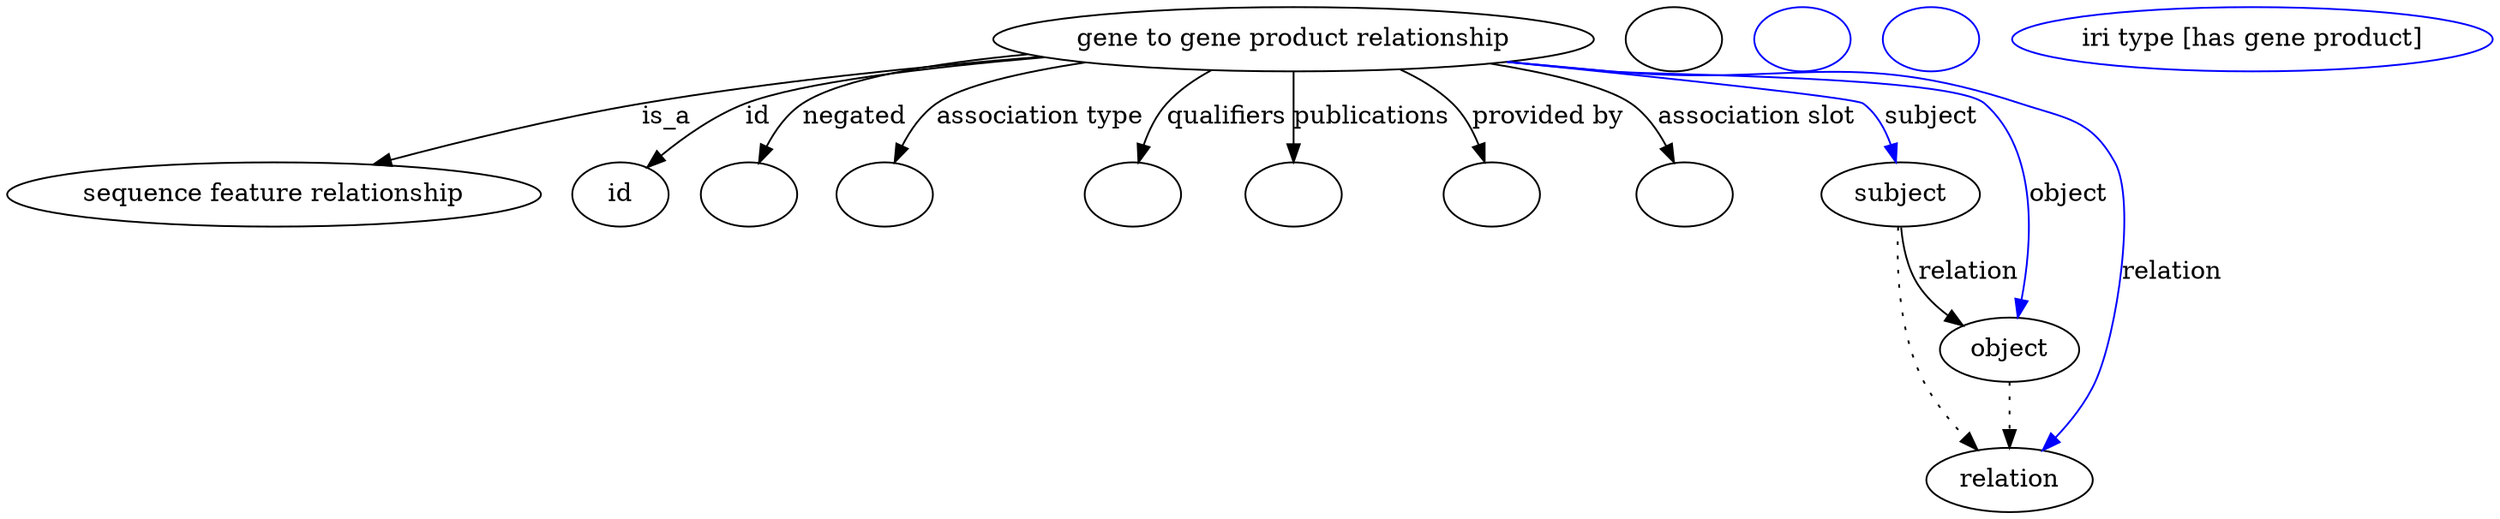 digraph {
	graph [bb="0,0,1166.7,281"];
	node [label="\N"];
	"gene to gene product relationship"	 [height=0.5,
		label="gene to gene product relationship",
		pos="598.23,263",
		width=3.5551];
	"sequence feature relationship"	 [height=0.5,
		pos="113.23,177",
		width=3.1453];
	"gene to gene product relationship" -> "sequence feature relationship"	 [label=is_a,
		lp="309.51,220",
		pos="e,164.83,193.15 488.42,253.72 431.24,247.91 360.36,239.18 297.68,227 256.15,218.93 210.23,206.49 174.6,196.04"];
	id	 [height=0.5,
		pos="271.23,177",
		width=0.75];
	"gene to gene product relationship" -> id	 [color=black,
		label=id,
		lp="357.68,220",
		pos="e,288.57,190.8 495.28,252.27 439.82,245.65 377.52,236.6 351.34,227 331.78,219.83 311.9,207.46 296.84,196.82",
		style=solid];
	negated	 [color=black,
		height=0.5,
		label="",
		pos="343.23,177",
		width=0.75];
	"gene to gene product relationship" -> negated	 [color=black,
		label=negated,
		lp="404,220",
		pos="e,351.95,194.12 492.67,252.78 447.49,246.93 400.78,238.44 381.7,227 371.88,221.11 363.66,211.69 357.37,202.61",
		style=solid];
	"association type"	 [color=black,
		height=0.5,
		label="",
		pos="415.23,177",
		width=0.75];
	"gene to gene product relationship" -> "association type"	 [color=black,
		label="association type",
		lp="486.14,220",
		pos="e,419.95,194.77 510.84,249.78 480.95,243.86 452.09,236.14 440.42,227 432.97,221.17 427.54,212.54 423.68,204.08",
		style=solid];
	qualifiers	 [color=black,
		height=0.5,
		label="",
		pos="523.23,177",
		width=0.75];
	"gene to gene product relationship" -> qualifiers	 [color=black,
		label=qualifiers,
		lp="568.28,220",
		pos="e,527.07,195.08 563.4,245.55 555.62,240.41 547.96,234.19 542.13,227 536.87,220.51 532.98,212.4 530.13,204.62",
		style=solid];
	publications	 [color=black,
		height=0.5,
		label="",
		pos="598.23,177",
		width=0.75];
	"gene to gene product relationship" -> publications	 [color=black,
		label=publications,
		lp="632.45,220",
		pos="e,598.23,195.21 598.23,244.76 598.23,233.36 598.23,218.43 598.23,205.49",
		style=solid];
	"provided by"	 [color=black,
		height=0.5,
		label="",
		pos="689.23,177",
		width=0.75];
	"gene to gene product relationship" -> "provided by"	 [color=black,
		label="provided by",
		lp="710.86,220",
		pos="e,684.61,194.87 641.83,245.95 651.05,240.88 660.12,234.6 667.23,227 673.22,220.6 677.75,212.3 681.1,204.32",
		style=solid];
	"association slot"	 [color=black,
		height=0.5,
		label="",
		pos="779.23,177",
		width=0.75];
	"gene to gene product relationship" -> "association slot"	 [color=black,
		label="association slot",
		lp="805.2,220",
		pos="e,772.38,194.78 680.12,249.05 708.77,242.99 736.67,235.35 748.23,227 756.38,221.11 762.84,212.36 767.71,203.82",
		style=solid];
	subject	 [height=0.5,
		pos="872.23,177",
		width=0.97656];
	"gene to gene product relationship" -> subject	 [color=blue,
		label=subject,
		lp="883.06,220",
		pos="e,869.65,194.97 690.54,250.45 762.51,240.59 850.58,228.3 852.23,227 859.31,221.44 863.9,212.99 866.86,204.6",
		style=solid];
	object	 [height=0.5,
		pos="927.23,91",
		width=0.88096];
	"gene to gene product relationship" -> object	 [color=blue,
		label=object,
		lp="952.34,177",
		pos="e,931.09,109.04 690.68,250.52 705.57,248.6 720.82,246.7 735.23,245 773.4,240.5 877.85,251.77 907.23,227 937.89,201.16 936.92,150.66 \
932.63,119",
		style=solid];
	relation	 [height=0.5,
		pos="927.23,18",
		width=1.031];
	"gene to gene product relationship" -> relation	 [color=blue,
		label=relation,
		lp="1000.6,134",
		pos="e,943.4,34.283 690.29,250.43 705.3,248.51 720.69,246.64 735.23,245 820.4,235.42 846.74,256.44 927.23,227 950.62,218.45 961.7,217.07 \
973.23,195 981.9,178.4 981.39,109.12 968.23,73 964.17,61.862 957.07,51.071 949.91,42.041",
		style=solid];
	association_id	 [color=black,
		height=0.5,
		label="",
		pos="771.23,263",
		width=0.75];
	subject -> object	 [label=relation,
		lp="908.61,134",
		pos="e,906.72,105.22 874.83,158.86 876.86,148.88 880.41,136.62 886.47,127 889.91,121.55 894.41,116.45 899.16,111.89"];
	subject -> relation	 [pos="e,911.62,34.504 871.8,158.94 871.93,137.58 874.16,101.32 886.23,73 890.88,62.095 898.11,51.356 905.21,42.302",
		style=dotted];
	"gene to gene product relationship subject"	 [color=blue,
		height=0.5,
		label="",
		pos="843.23,263",
		width=0.75];
	object -> relation	 [pos="e,927.23,36.09 927.23,72.955 927.23,64.883 927.23,55.176 927.23,46.182",
		style=dotted];
	"gene to gene product relationship object"	 [color=blue,
		height=0.5,
		label="",
		pos="915.23,263",
		width=0.75];
	"gene to gene product relationship relation"	 [color=blue,
		height=0.5,
		label="iri type [has gene product]",
		pos="1063.2,263",
		width=2.8728];
}
